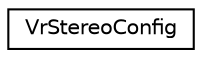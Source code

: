 digraph "Graphical Class Hierarchy"
{
 // LATEX_PDF_SIZE
  edge [fontname="Helvetica",fontsize="10",labelfontname="Helvetica",labelfontsize="10"];
  node [fontname="Helvetica",fontsize="10",shape=record];
  rankdir="LR";
  Node0 [label="VrStereoConfig",height=0.2,width=0.4,color="black", fillcolor="white", style="filled",URL="$structVrStereoConfig.html",tooltip=" "];
}
